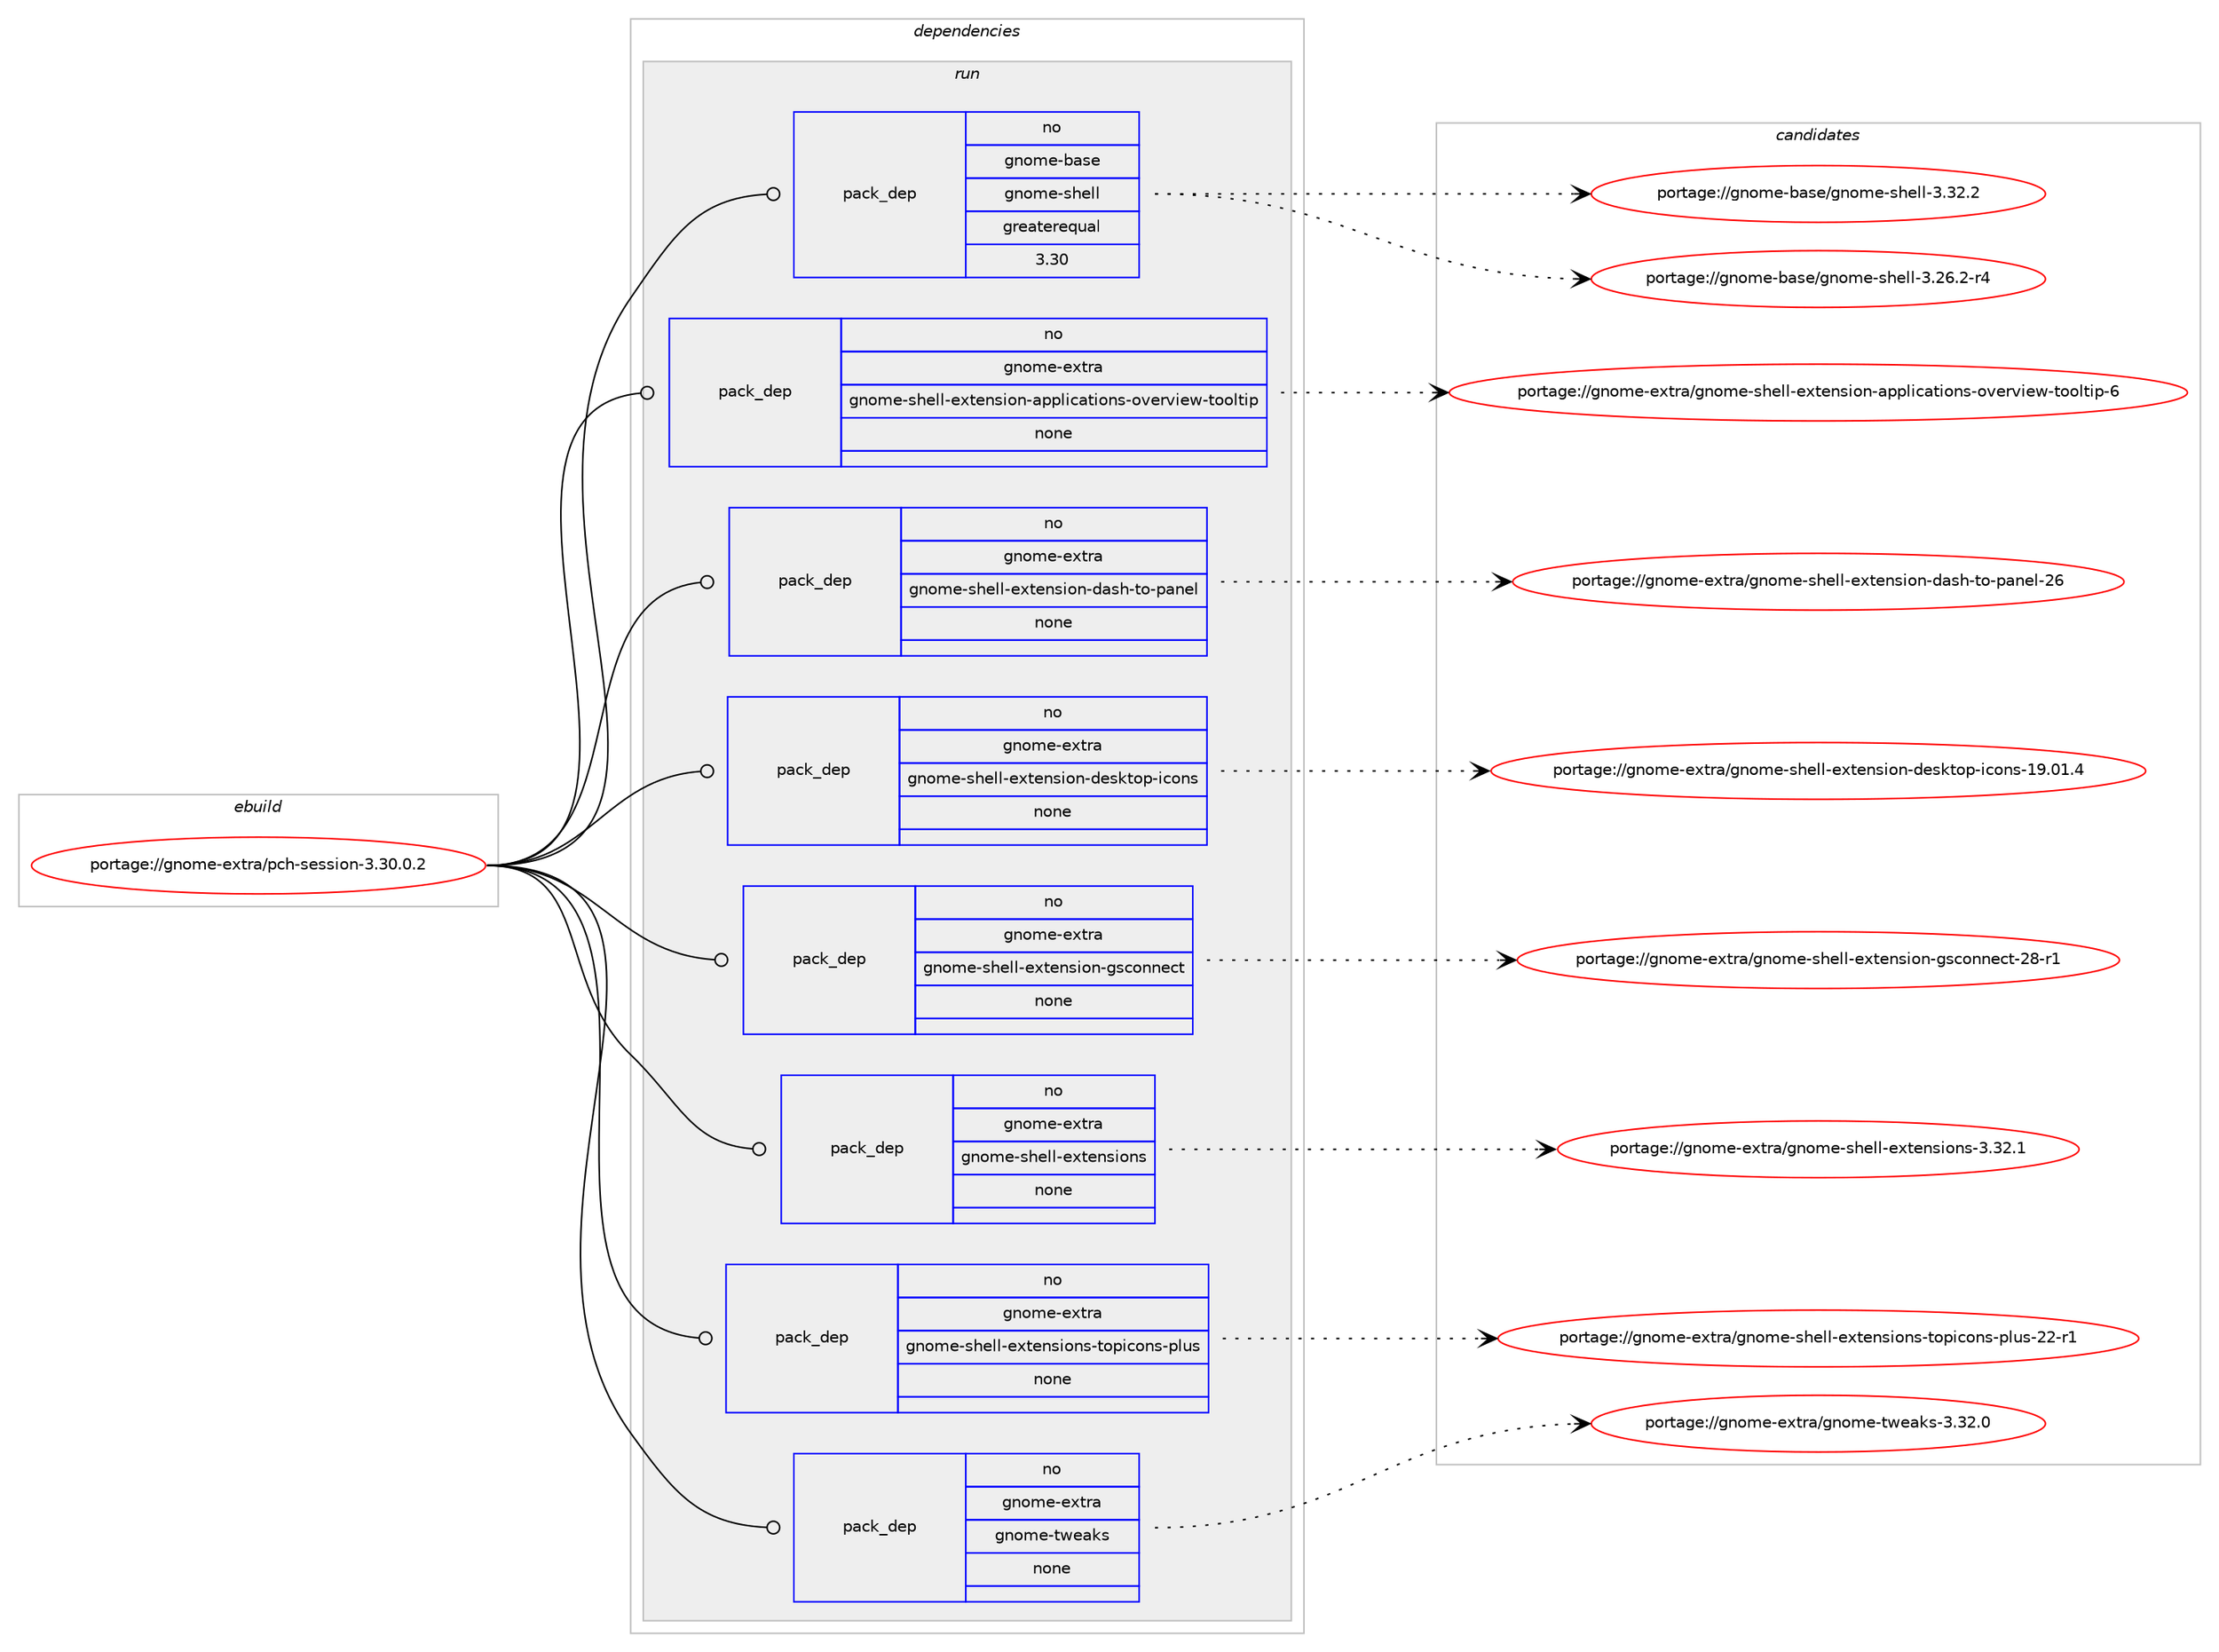 digraph prolog {

# *************
# Graph options
# *************

newrank=true;
concentrate=true;
compound=true;
graph [rankdir=LR,fontname=Helvetica,fontsize=10,ranksep=1.5];#, ranksep=2.5, nodesep=0.2];
edge  [arrowhead=vee];
node  [fontname=Helvetica,fontsize=10];

# **********
# The ebuild
# **********

subgraph cluster_leftcol {
color=gray;
rank=same;
label=<<i>ebuild</i>>;
id [label="portage://gnome-extra/pch-session-3.30.0.2", color=red, width=4, href="../gnome-extra/pch-session-3.30.0.2.svg"];
}

# ****************
# The dependencies
# ****************

subgraph cluster_midcol {
color=gray;
label=<<i>dependencies</i>>;
subgraph cluster_compile {
fillcolor="#eeeeee";
style=filled;
label=<<i>compile</i>>;
}
subgraph cluster_compileandrun {
fillcolor="#eeeeee";
style=filled;
label=<<i>compile and run</i>>;
}
subgraph cluster_run {
fillcolor="#eeeeee";
style=filled;
label=<<i>run</i>>;
subgraph pack211759 {
dependency273559 [label=<<TABLE BORDER="0" CELLBORDER="1" CELLSPACING="0" CELLPADDING="4" WIDTH="220"><TR><TD ROWSPAN="6" CELLPADDING="30">pack_dep</TD></TR><TR><TD WIDTH="110">no</TD></TR><TR><TD>gnome-base</TD></TR><TR><TD>gnome-shell</TD></TR><TR><TD>greaterequal</TD></TR><TR><TD>3.30</TD></TR></TABLE>>, shape=none, color=blue];
}
id:e -> dependency273559:w [weight=20,style="solid",arrowhead="odot"];
subgraph pack211760 {
dependency273560 [label=<<TABLE BORDER="0" CELLBORDER="1" CELLSPACING="0" CELLPADDING="4" WIDTH="220"><TR><TD ROWSPAN="6" CELLPADDING="30">pack_dep</TD></TR><TR><TD WIDTH="110">no</TD></TR><TR><TD>gnome-extra</TD></TR><TR><TD>gnome-shell-extension-applications-overview-tooltip</TD></TR><TR><TD>none</TD></TR><TR><TD></TD></TR></TABLE>>, shape=none, color=blue];
}
id:e -> dependency273560:w [weight=20,style="solid",arrowhead="odot"];
subgraph pack211761 {
dependency273561 [label=<<TABLE BORDER="0" CELLBORDER="1" CELLSPACING="0" CELLPADDING="4" WIDTH="220"><TR><TD ROWSPAN="6" CELLPADDING="30">pack_dep</TD></TR><TR><TD WIDTH="110">no</TD></TR><TR><TD>gnome-extra</TD></TR><TR><TD>gnome-shell-extension-dash-to-panel</TD></TR><TR><TD>none</TD></TR><TR><TD></TD></TR></TABLE>>, shape=none, color=blue];
}
id:e -> dependency273561:w [weight=20,style="solid",arrowhead="odot"];
subgraph pack211762 {
dependency273562 [label=<<TABLE BORDER="0" CELLBORDER="1" CELLSPACING="0" CELLPADDING="4" WIDTH="220"><TR><TD ROWSPAN="6" CELLPADDING="30">pack_dep</TD></TR><TR><TD WIDTH="110">no</TD></TR><TR><TD>gnome-extra</TD></TR><TR><TD>gnome-shell-extension-desktop-icons</TD></TR><TR><TD>none</TD></TR><TR><TD></TD></TR></TABLE>>, shape=none, color=blue];
}
id:e -> dependency273562:w [weight=20,style="solid",arrowhead="odot"];
subgraph pack211763 {
dependency273563 [label=<<TABLE BORDER="0" CELLBORDER="1" CELLSPACING="0" CELLPADDING="4" WIDTH="220"><TR><TD ROWSPAN="6" CELLPADDING="30">pack_dep</TD></TR><TR><TD WIDTH="110">no</TD></TR><TR><TD>gnome-extra</TD></TR><TR><TD>gnome-shell-extension-gsconnect</TD></TR><TR><TD>none</TD></TR><TR><TD></TD></TR></TABLE>>, shape=none, color=blue];
}
id:e -> dependency273563:w [weight=20,style="solid",arrowhead="odot"];
subgraph pack211764 {
dependency273564 [label=<<TABLE BORDER="0" CELLBORDER="1" CELLSPACING="0" CELLPADDING="4" WIDTH="220"><TR><TD ROWSPAN="6" CELLPADDING="30">pack_dep</TD></TR><TR><TD WIDTH="110">no</TD></TR><TR><TD>gnome-extra</TD></TR><TR><TD>gnome-shell-extensions</TD></TR><TR><TD>none</TD></TR><TR><TD></TD></TR></TABLE>>, shape=none, color=blue];
}
id:e -> dependency273564:w [weight=20,style="solid",arrowhead="odot"];
subgraph pack211765 {
dependency273565 [label=<<TABLE BORDER="0" CELLBORDER="1" CELLSPACING="0" CELLPADDING="4" WIDTH="220"><TR><TD ROWSPAN="6" CELLPADDING="30">pack_dep</TD></TR><TR><TD WIDTH="110">no</TD></TR><TR><TD>gnome-extra</TD></TR><TR><TD>gnome-shell-extensions-topicons-plus</TD></TR><TR><TD>none</TD></TR><TR><TD></TD></TR></TABLE>>, shape=none, color=blue];
}
id:e -> dependency273565:w [weight=20,style="solid",arrowhead="odot"];
subgraph pack211766 {
dependency273566 [label=<<TABLE BORDER="0" CELLBORDER="1" CELLSPACING="0" CELLPADDING="4" WIDTH="220"><TR><TD ROWSPAN="6" CELLPADDING="30">pack_dep</TD></TR><TR><TD WIDTH="110">no</TD></TR><TR><TD>gnome-extra</TD></TR><TR><TD>gnome-tweaks</TD></TR><TR><TD>none</TD></TR><TR><TD></TD></TR></TABLE>>, shape=none, color=blue];
}
id:e -> dependency273566:w [weight=20,style="solid",arrowhead="odot"];
}
}

# **************
# The candidates
# **************

subgraph cluster_choices {
rank=same;
color=gray;
label=<<i>candidates</i>>;

subgraph choice211759 {
color=black;
nodesep=1;
choice103110111109101459897115101471031101111091014511510410110810845514651504650 [label="portage://gnome-base/gnome-shell-3.32.2", color=red, width=4,href="../gnome-base/gnome-shell-3.32.2.svg"];
choice1031101111091014598971151014710311011110910145115104101108108455146505446504511452 [label="portage://gnome-base/gnome-shell-3.26.2-r4", color=red, width=4,href="../gnome-base/gnome-shell-3.26.2-r4.svg"];
dependency273559:e -> choice103110111109101459897115101471031101111091014511510410110810845514651504650:w [style=dotted,weight="100"];
dependency273559:e -> choice1031101111091014598971151014710311011110910145115104101108108455146505446504511452:w [style=dotted,weight="100"];
}
subgraph choice211760 {
color=black;
nodesep=1;
choice10311011110910145101120116114974710311011110910145115104101108108451011201161011101151051111104597112112108105999711610511111011545111118101114118105101119451161111111081161051124554 [label="portage://gnome-extra/gnome-shell-extension-applications-overview-tooltip-6", color=red, width=4,href="../gnome-extra/gnome-shell-extension-applications-overview-tooltip-6.svg"];
dependency273560:e -> choice10311011110910145101120116114974710311011110910145115104101108108451011201161011101151051111104597112112108105999711610511111011545111118101114118105101119451161111111081161051124554:w [style=dotted,weight="100"];
}
subgraph choice211761 {
color=black;
nodesep=1;
choice10311011110910145101120116114974710311011110910145115104101108108451011201161011101151051111104510097115104451161114511297110101108455054 [label="portage://gnome-extra/gnome-shell-extension-dash-to-panel-26", color=red, width=4,href="../gnome-extra/gnome-shell-extension-dash-to-panel-26.svg"];
dependency273561:e -> choice10311011110910145101120116114974710311011110910145115104101108108451011201161011101151051111104510097115104451161114511297110101108455054:w [style=dotted,weight="100"];
}
subgraph choice211762 {
color=black;
nodesep=1;
choice10311011110910145101120116114974710311011110910145115104101108108451011201161011101151051111104510010111510711611111245105991111101154549574648494652 [label="portage://gnome-extra/gnome-shell-extension-desktop-icons-19.01.4", color=red, width=4,href="../gnome-extra/gnome-shell-extension-desktop-icons-19.01.4.svg"];
dependency273562:e -> choice10311011110910145101120116114974710311011110910145115104101108108451011201161011101151051111104510010111510711611111245105991111101154549574648494652:w [style=dotted,weight="100"];
}
subgraph choice211763 {
color=black;
nodesep=1;
choice10311011110910145101120116114974710311011110910145115104101108108451011201161011101151051111104510311599111110110101991164550564511449 [label="portage://gnome-extra/gnome-shell-extension-gsconnect-28-r1", color=red, width=4,href="../gnome-extra/gnome-shell-extension-gsconnect-28-r1.svg"];
dependency273563:e -> choice10311011110910145101120116114974710311011110910145115104101108108451011201161011101151051111104510311599111110110101991164550564511449:w [style=dotted,weight="100"];
}
subgraph choice211764 {
color=black;
nodesep=1;
choice103110111109101451011201161149747103110111109101451151041011081084510112011610111011510511111011545514651504649 [label="portage://gnome-extra/gnome-shell-extensions-3.32.1", color=red, width=4,href="../gnome-extra/gnome-shell-extensions-3.32.1.svg"];
dependency273564:e -> choice103110111109101451011201161149747103110111109101451151041011081084510112011610111011510511111011545514651504649:w [style=dotted,weight="100"];
}
subgraph choice211765 {
color=black;
nodesep=1;
choice10311011110910145101120116114974710311011110910145115104101108108451011201161011101151051111101154511611111210599111110115451121081171154550504511449 [label="portage://gnome-extra/gnome-shell-extensions-topicons-plus-22-r1", color=red, width=4,href="../gnome-extra/gnome-shell-extensions-topicons-plus-22-r1.svg"];
dependency273565:e -> choice10311011110910145101120116114974710311011110910145115104101108108451011201161011101151051111101154511611111210599111110115451121081171154550504511449:w [style=dotted,weight="100"];
}
subgraph choice211766 {
color=black;
nodesep=1;
choice103110111109101451011201161149747103110111109101451161191019710711545514651504648 [label="portage://gnome-extra/gnome-tweaks-3.32.0", color=red, width=4,href="../gnome-extra/gnome-tweaks-3.32.0.svg"];
dependency273566:e -> choice103110111109101451011201161149747103110111109101451161191019710711545514651504648:w [style=dotted,weight="100"];
}
}

}

